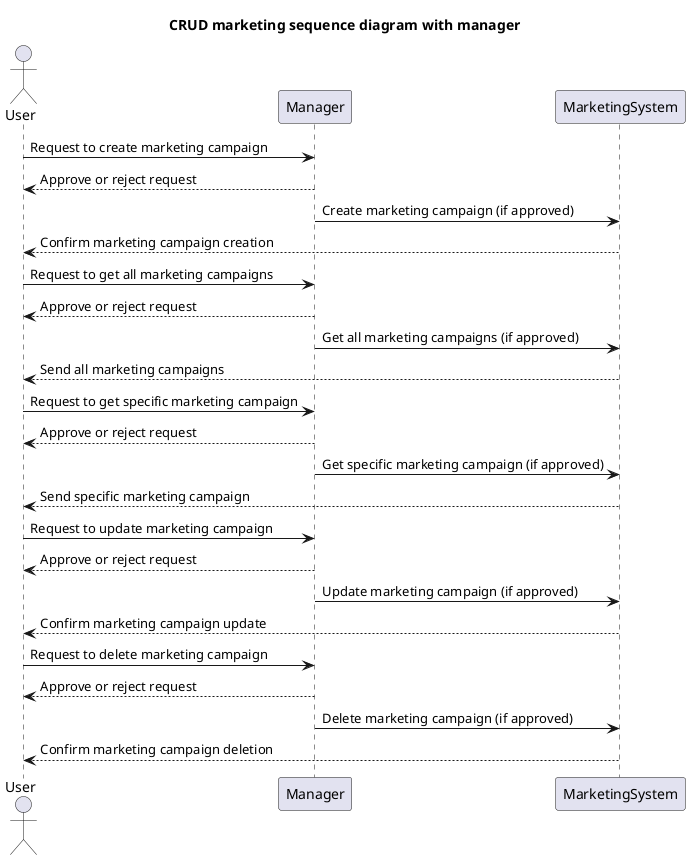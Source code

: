 @startuml
title CRUD marketing sequence diagram with manager

Actor User
participant Manager
participant MarketingSystem


User -> Manager : Request to create marketing campaign
Manager --> User : Approve or reject request
Manager -> MarketingSystem : Create marketing campaign (if approved)
MarketingSystem --> User : Confirm marketing campaign creation


User -> Manager : Request to get all marketing campaigns
Manager --> User : Approve or reject request
Manager -> MarketingSystem : Get all marketing campaigns (if approved)
MarketingSystem --> User : Send all marketing campaigns
User -> Manager : Request to get specific marketing campaign
Manager --> User : Approve or reject request
Manager -> MarketingSystem : Get specific marketing campaign (if approved)
MarketingSystem --> User : Send specific marketing campaign


User -> Manager : Request to update marketing campaign
Manager --> User : Approve or reject request
Manager -> MarketingSystem : Update marketing campaign (if approved)
MarketingSystem --> User : Confirm marketing campaign update


User -> Manager : Request to delete marketing campaign
Manager --> User : Approve or reject request
Manager -> MarketingSystem : Delete marketing campaign (if approved)
MarketingSystem --> User : Confirm marketing campaign deletion

@enduml
